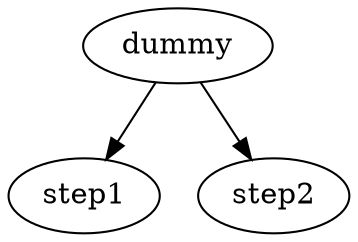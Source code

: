 digraph wordcount {
    step1 [
                name="step1"
                type="hadoop"
                vars="$date=${YYYYMMDD}"
                input="/tmp/hpipe/example/wordcount/input/part-*"
                output="/tmp/hpipe/example/wordcount/output/step1"
                mapper="cat"
                reducer="wc -l"
                ]
    step2 [
                name="step2"
                type="hadoop"
                vars="$date=$bizdate"
                input="/tmp/hpipe/example/wordcount/input/part-*"
                output="/tmp/hpipe/example/wordcount/output/step2"
                mapper="cat"
                reducer="wc -l"
                ]
    dummy [
           name="dummy"
           type="dummy"
           vars="$bizdate=${YYYYMMDD}+2*$day"
           ]
    dummy -> step1
    dummy -> step2
}
